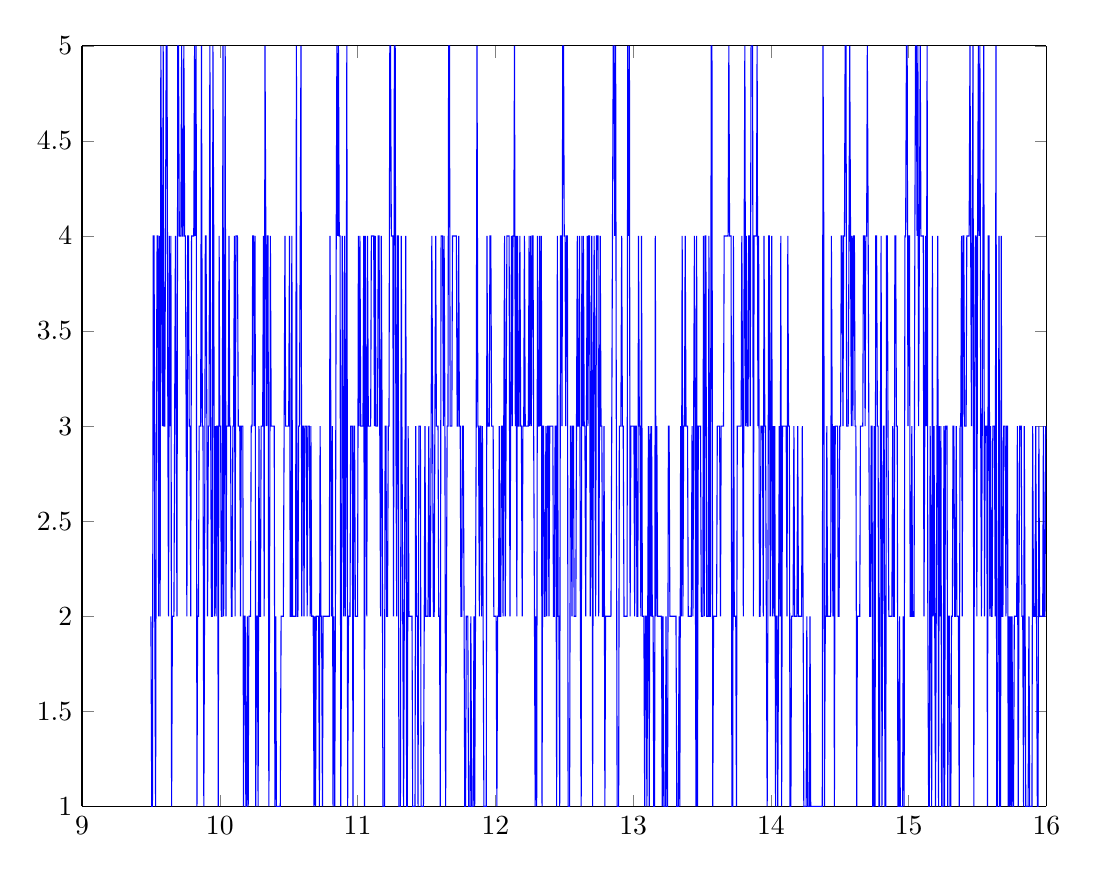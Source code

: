 % This file was created by matlab2tikz.
%
%The latest updates can be retrieved from
%  http://www.mathworks.com/matlabcentral/fileexchange/22022-matlab2tikz-matlab2tikz
%where you can also make suggestions and rate matlab2tikz.
%
\begin{tikzpicture}

\begin{axis}[%
width=4.822in,
height=3.803in,
at={(0.809in,0.513in)},
scale only axis,
separate axis lines,
every outer x axis line/.append style={black},
every x tick label/.append style={font=\color{black}},
xmin=9,
xmax=16,
every outer y axis line/.append style={black},
every y tick label/.append style={font=\color{black}},
ymin=1,
ymax=5,
axis background/.style={fill=white}
]
\addplot [color=blue,solid,forget plot]
  table[row sep=crcr]{%
9.5	2\\
9.506	1\\
9.511	1\\
9.517	4\\
9.523	4\\
9.528	2\\
9.534	1\\
9.539	3\\
9.545	4\\
9.55	4\\
9.556	2\\
9.561	4\\
9.567	2\\
9.572	5\\
9.578	4\\
9.584	3\\
9.589	5\\
9.595	3\\
9.6	3\\
9.606	4\\
9.611	5\\
9.617	5\\
9.623	3\\
9.628	2\\
9.634	4\\
9.639	3\\
9.645	4\\
9.65	1\\
9.656	2\\
9.661	2\\
9.667	2\\
9.672	3\\
9.678	4\\
9.684	3\\
9.689	2\\
9.695	5\\
9.7	5\\
9.706	4\\
9.711	4\\
9.717	4\\
9.723	5\\
9.728	4\\
9.734	4\\
9.739	5\\
9.745	4\\
9.75	4\\
9.756	3\\
9.761	2\\
9.767	4\\
9.773	4\\
9.778	3\\
9.784	3\\
9.789	2\\
9.795	4\\
9.8	4\\
9.806	4\\
9.811	4\\
9.817	5\\
9.822	4\\
9.828	5\\
9.834	1\\
9.839	2\\
9.845	2\\
9.85	3\\
9.856	3\\
9.861	3\\
9.867	5\\
9.873	3\\
9.878	3\\
9.884	1\\
9.889	2\\
9.895	4\\
9.9	4\\
9.906	3\\
9.911	2\\
9.917	3\\
9.922	3\\
9.928	5\\
9.934	3\\
9.939	2\\
9.945	2\\
9.95	5\\
9.956	4\\
9.961	2\\
9.967	3\\
9.973	2\\
9.978	3\\
9.984	3\\
9.989	1\\
9.995	4\\
10.0	3\\
10.006	3\\
10.011	2\\
10.017	2\\
10.023	5\\
10.028	2\\
10.034	3\\
10.039	5\\
10.045	2\\
10.05	3\\
10.056	3\\
10.061	3\\
10.067	4\\
10.072	3\\
10.078	3\\
10.084	2\\
10.089	2\\
10.095	3\\
10.1	3\\
10.106	4\\
10.111	2\\
10.117	4\\
10.123	4\\
10.128	4\\
10.134	3\\
10.139	3\\
10.145	3\\
10.15	2\\
10.156	3\\
10.161	3\\
10.167	3\\
10.172	1\\
10.178	2\\
10.184	2\\
10.189	1\\
10.195	1\\
10.2	2\\
10.206	1\\
10.211	2\\
10.217	2\\
10.223	2\\
10.228	3\\
10.234	3\\
10.239	4\\
10.245	4\\
10.25	3\\
10.256	4\\
10.261	1\\
10.267	2\\
10.273	2\\
10.278	1\\
10.284	3\\
10.289	2\\
10.295	2\\
10.3	3\\
10.306	3\\
10.311	3\\
10.317	4\\
10.322	2\\
10.328	5\\
10.334	4\\
10.339	3\\
10.345	4\\
10.35	4\\
10.356	1\\
10.361	2\\
10.367	4\\
10.373	3\\
10.378	3\\
10.384	3\\
10.389	3\\
10.395	3\\
10.4	1\\
10.406	2\\
10.411	1\\
10.417	1\\
10.422	1\\
10.428	1\\
10.434	1\\
10.439	1\\
10.445	2\\
10.45	2\\
10.456	2\\
10.461	2\\
10.467	3\\
10.473	4\\
10.478	3\\
10.484	3\\
10.489	3\\
10.495	3\\
10.5	3\\
10.506	4\\
10.511	2\\
10.517	2\\
10.523	4\\
10.528	2\\
10.534	2\\
10.539	2\\
10.545	2\\
10.55	2\\
10.556	5\\
10.561	2\\
10.567	2\\
10.572	3\\
10.578	3\\
10.584	4\\
10.589	5\\
10.595	2\\
10.6	3\\
10.606	3\\
10.611	2\\
10.617	3\\
10.623	3\\
10.628	3\\
10.634	2\\
10.639	3\\
10.645	3\\
10.65	3\\
10.656	2\\
10.661	3\\
10.667	2\\
10.672	2\\
10.678	2\\
10.684	1\\
10.689	2\\
10.695	1\\
10.7	2\\
10.706	2\\
10.711	2\\
10.717	2\\
10.723	1\\
10.728	3\\
10.734	2\\
10.739	2\\
10.745	1\\
10.75	2\\
10.756	2\\
10.761	2\\
10.767	2\\
10.773	2\\
10.778	2\\
10.784	2\\
10.789	2\\
10.795	2\\
10.8	4\\
10.806	3\\
10.811	2\\
10.817	3\\
10.822	1\\
10.828	2\\
10.834	1\\
10.839	2\\
10.845	4\\
10.85	5\\
10.856	4\\
10.861	5\\
10.867	4\\
10.873	4\\
10.878	1\\
10.884	2\\
10.889	4\\
10.895	3\\
10.9	2\\
10.906	4\\
10.911	2\\
10.917	3\\
10.922	5\\
10.928	1\\
10.934	2\\
10.939	2\\
10.945	2\\
10.95	3\\
10.956	3\\
10.961	3\\
10.967	1\\
10.973	3\\
10.978	3\\
10.984	2\\
10.989	2\\
10.995	2\\
11.0	2\\
11.006	4\\
11.011	3\\
11.017	4\\
11.023	3\\
11.028	3\\
11.034	3\\
11.039	3\\
11.045	4\\
11.05	1\\
11.056	4\\
11.061	3\\
11.067	2\\
11.072	4\\
11.078	3\\
11.084	3\\
11.089	3\\
11.095	3\\
11.1	4\\
11.106	4\\
11.111	4\\
11.117	4\\
11.123	3\\
11.128	4\\
11.134	3\\
11.139	3\\
11.145	3\\
11.15	4\\
11.156	4\\
11.161	3\\
11.167	2\\
11.172	4\\
11.178	3\\
11.184	1\\
11.189	1\\
11.195	1\\
11.2	3\\
11.206	3\\
11.211	2\\
11.217	2\\
11.223	3\\
11.228	3\\
11.234	5\\
11.239	5\\
11.245	4\\
11.25	4\\
11.256	4\\
11.261	2\\
11.267	5\\
11.273	5\\
11.278	3\\
11.284	2\\
11.289	4\\
11.295	4\\
11.3	1\\
11.306	1\\
11.311	1\\
11.317	4\\
11.322	3\\
11.328	2\\
11.334	1\\
11.339	2\\
11.345	3\\
11.35	4\\
11.356	1\\
11.361	1\\
11.367	3\\
11.373	2\\
11.378	2\\
11.384	2\\
11.389	2\\
11.395	2\\
11.4	1\\
11.406	1\\
11.411	1\\
11.417	1\\
11.422	3\\
11.428	2\\
11.434	2\\
11.439	1\\
11.445	3\\
11.45	3\\
11.456	3\\
11.461	1\\
11.467	1\\
11.473	1\\
11.478	1\\
11.484	2\\
11.489	3\\
11.495	2\\
11.5	2\\
11.506	2\\
11.511	2\\
11.517	3\\
11.523	2\\
11.528	2\\
11.534	3\\
11.539	4\\
11.545	3\\
11.55	2\\
11.556	2\\
11.561	3\\
11.567	4\\
11.572	3\\
11.578	3\\
11.584	3\\
11.589	2\\
11.595	2\\
11.6	1\\
11.606	4\\
11.611	4\\
11.617	4\\
11.623	3\\
11.628	4\\
11.634	3\\
11.639	1\\
11.645	2\\
11.65	3\\
11.656	3\\
11.661	5\\
11.667	5\\
11.672	3\\
11.678	3\\
11.684	3\\
11.689	4\\
11.695	4\\
11.7	4\\
11.706	4\\
11.711	4\\
11.717	4\\
11.723	3\\
11.728	3\\
11.734	4\\
11.739	3\\
11.745	3\\
11.75	2\\
11.756	2\\
11.761	3\\
11.767	3\\
11.773	2\\
11.778	1\\
11.784	1\\
11.789	2\\
11.795	2\\
11.8	2\\
11.806	1\\
11.811	1\\
11.817	1\\
11.822	2\\
11.828	1\\
11.834	1\\
11.839	1\\
11.845	2\\
11.85	1\\
11.856	2\\
11.861	3\\
11.867	5\\
11.873	3\\
11.878	3\\
11.884	2\\
11.889	3\\
11.895	3\\
11.9	2\\
11.906	3\\
11.911	2\\
11.917	1\\
11.922	1\\
11.928	1\\
11.934	1\\
11.939	4\\
11.945	3\\
11.95	3\\
11.956	3\\
11.961	4\\
11.967	4\\
11.973	3\\
11.978	3\\
11.984	3\\
11.989	2\\
11.995	2\\
12.0	2\\
12.006	2\\
12.011	1\\
12.017	2\\
12.023	2\\
12.028	3\\
12.034	2\\
12.039	2\\
12.045	3\\
12.05	3\\
12.056	2\\
12.061	3\\
12.067	4\\
12.072	2\\
12.078	3\\
12.084	4\\
12.089	4\\
12.095	4\\
12.1	4\\
12.106	2\\
12.111	3\\
12.117	4\\
12.123	3\\
12.128	4\\
12.134	4\\
12.139	5\\
12.145	3\\
12.15	4\\
12.156	2\\
12.161	4\\
12.167	3\\
12.172	3\\
12.178	4\\
12.184	3\\
12.189	3\\
12.195	2\\
12.2	3\\
12.206	3\\
12.211	4\\
12.217	3\\
12.223	3\\
12.228	3\\
12.234	3\\
12.239	3\\
12.245	4\\
12.25	3\\
12.256	4\\
12.261	3\\
12.267	4\\
12.273	4\\
12.278	3\\
12.284	2\\
12.289	1\\
12.295	2\\
12.3	1\\
12.306	4\\
12.311	3\\
12.317	3\\
12.322	4\\
12.328	3\\
12.334	4\\
12.339	1\\
12.345	3\\
12.35	3\\
12.356	2\\
12.361	2\\
12.367	3\\
12.373	2\\
12.378	3\\
12.384	3\\
12.389	2\\
12.395	3\\
12.4	3\\
12.406	3\\
12.411	3\\
12.417	3\\
12.422	2\\
12.428	2\\
12.434	3\\
12.439	3\\
12.445	1\\
12.45	4\\
12.456	2\\
12.461	2\\
12.467	1\\
12.473	4\\
12.478	4\\
12.484	3\\
12.489	5\\
12.495	5\\
12.5	4\\
12.506	4\\
12.511	3\\
12.517	4\\
12.523	4\\
12.528	1\\
12.534	1\\
12.539	1\\
12.545	3\\
12.55	3\\
12.556	2\\
12.561	3\\
12.567	3\\
12.572	2\\
12.578	2\\
12.584	2\\
12.589	3\\
12.595	4\\
12.6	3\\
12.606	3\\
12.611	4\\
12.617	2\\
12.623	1\\
12.628	4\\
12.634	3\\
12.639	4\\
12.645	3\\
12.65	3\\
12.656	2\\
12.661	3\\
12.667	4\\
12.672	3\\
12.678	4\\
12.684	4\\
12.689	2\\
12.695	3\\
12.7	4\\
12.706	1\\
12.711	3\\
12.717	4\\
12.723	3\\
12.728	2\\
12.734	4\\
12.739	4\\
12.745	4\\
12.75	2\\
12.756	3\\
12.761	4\\
12.767	3\\
12.773	3\\
12.778	2\\
12.784	2\\
12.789	3\\
12.795	1\\
12.8	2\\
12.806	2\\
12.811	2\\
12.817	2\\
12.822	2\\
12.828	2\\
12.834	2\\
12.839	2\\
12.845	3\\
12.85	4\\
12.856	5\\
12.861	5\\
12.867	4\\
12.873	5\\
12.878	3\\
12.884	1\\
12.889	1\\
12.895	1\\
12.9	3\\
12.906	3\\
12.911	3\\
12.917	4\\
12.922	3\\
12.928	3\\
12.934	2\\
12.939	2\\
12.945	2\\
12.95	2\\
12.956	2\\
12.961	5\\
12.967	4\\
12.973	5\\
12.978	2\\
12.984	3\\
12.989	3\\
12.995	3\\
13.0	3\\
13.006	3\\
13.011	2\\
13.017	3\\
13.023	3\\
13.028	2\\
13.034	2\\
13.039	4\\
13.045	3\\
13.05	3\\
13.056	2\\
13.061	4\\
13.067	2\\
13.072	2\\
13.078	2\\
13.084	1\\
13.089	2\\
13.095	2\\
13.1	1\\
13.106	2\\
13.111	3\\
13.117	1\\
13.123	3\\
13.128	2\\
13.134	3\\
13.139	2\\
13.145	2\\
13.15	1\\
13.156	1\\
13.161	4\\
13.167	2\\
13.172	3\\
13.178	2\\
13.184	2\\
13.189	2\\
13.195	2\\
13.2	2\\
13.206	2\\
13.211	1\\
13.217	2\\
13.223	1\\
13.228	1\\
13.234	1\\
13.239	2\\
13.245	1\\
13.25	1\\
13.256	3\\
13.261	3\\
13.267	2\\
13.273	2\\
13.278	2\\
13.284	2\\
13.289	2\\
13.295	2\\
13.3	2\\
13.306	2\\
13.311	2\\
13.317	1\\
13.322	1\\
13.328	1\\
13.334	2\\
13.339	1\\
13.345	3\\
13.35	2\\
13.356	4\\
13.361	2\\
13.367	3\\
13.373	3\\
13.378	4\\
13.384	3\\
13.389	3\\
13.395	3\\
13.4	2\\
13.406	2\\
13.411	2\\
13.417	2\\
13.422	2\\
13.428	3\\
13.434	2\\
13.439	3\\
13.445	4\\
13.45	3\\
13.456	1\\
13.461	4\\
13.467	1\\
13.473	3\\
13.478	3\\
13.484	3\\
13.489	3\\
13.495	2\\
13.5	2\\
13.506	2\\
13.511	4\\
13.517	2\\
13.523	4\\
13.528	4\\
13.534	2\\
13.539	2\\
13.545	2\\
13.55	4\\
13.556	2\\
13.561	2\\
13.567	5\\
13.572	5\\
13.578	1\\
13.584	2\\
13.589	2\\
13.595	2\\
13.6	2\\
13.606	2\\
13.611	3\\
13.617	3\\
13.623	3\\
13.628	3\\
13.634	2\\
13.639	3\\
13.645	3\\
13.65	3\\
13.656	3\\
13.661	4\\
13.667	4\\
13.672	4\\
13.678	4\\
13.684	4\\
13.689	4\\
13.695	5\\
13.7	4\\
13.706	4\\
13.711	4\\
13.717	1\\
13.723	1\\
13.728	4\\
13.734	2\\
13.739	2\\
13.745	2\\
13.75	1\\
13.756	3\\
13.761	3\\
13.767	3\\
13.773	3\\
13.778	3\\
13.784	3\\
13.789	4\\
13.795	3\\
13.8	2\\
13.806	4\\
13.811	5\\
13.817	3\\
13.822	4\\
13.828	3\\
13.834	3\\
13.839	4\\
13.845	4\\
13.85	3\\
13.856	5\\
13.861	5\\
13.867	5\\
13.873	2\\
13.878	4\\
13.884	4\\
13.889	4\\
13.895	4\\
13.9	5\\
13.906	3\\
13.911	4\\
13.917	2\\
13.922	2\\
13.928	3\\
13.934	3\\
13.939	3\\
13.945	2\\
13.95	4\\
13.956	3\\
13.961	3\\
13.967	2\\
13.973	1\\
13.978	2\\
13.984	4\\
13.989	4\\
13.995	2\\
14.0	3\\
14.006	4\\
14.011	2\\
14.017	3\\
14.023	2\\
14.028	3\\
14.034	1\\
14.039	2\\
14.045	2\\
14.05	1\\
14.056	2\\
14.061	3\\
14.067	2\\
14.072	4\\
14.078	1\\
14.084	3\\
14.089	3\\
14.095	3\\
14.1	3\\
14.106	3\\
14.111	3\\
14.117	2\\
14.123	4\\
14.128	3\\
14.134	3\\
14.139	1\\
14.145	1\\
14.15	2\\
14.156	2\\
14.161	2\\
14.167	3\\
14.172	2\\
14.178	2\\
14.184	2\\
14.189	2\\
14.195	3\\
14.2	2\\
14.206	2\\
14.211	2\\
14.217	2\\
14.223	2\\
14.228	3\\
14.234	2\\
14.239	1\\
14.245	1\\
14.25	1\\
14.256	1\\
14.261	2\\
14.267	1\\
14.273	1\\
14.278	1\\
14.284	2\\
14.289	1\\
14.295	1\\
14.3	1\\
14.306	1\\
14.311	1\\
14.317	1\\
14.322	1\\
14.328	1\\
14.334	1\\
14.339	1\\
14.345	1\\
14.35	1\\
14.356	1\\
14.361	1\\
14.367	1\\
14.373	1\\
14.378	5\\
14.384	4\\
14.389	1\\
14.395	2\\
14.4	2\\
14.406	3\\
14.411	2\\
14.417	2\\
14.422	2\\
14.428	2\\
14.434	2\\
14.439	4\\
14.445	3\\
14.45	2\\
14.456	3\\
14.461	1\\
14.467	3\\
14.473	3\\
14.478	3\\
14.484	3\\
14.489	2\\
14.495	2\\
14.5	3\\
14.506	3\\
14.511	4\\
14.517	4\\
14.523	3\\
14.528	4\\
14.534	4\\
14.539	5\\
14.545	5\\
14.55	3\\
14.556	3\\
14.561	3\\
14.567	4\\
14.572	5\\
14.578	4\\
14.584	3\\
14.589	4\\
14.595	3\\
14.6	4\\
14.606	4\\
14.611	3\\
14.617	3\\
14.623	1\\
14.628	2\\
14.634	2\\
14.639	2\\
14.645	2\\
14.65	3\\
14.656	3\\
14.661	3\\
14.667	3\\
14.672	4\\
14.678	4\\
14.684	3\\
14.689	4\\
14.695	4\\
14.7	5\\
14.706	4\\
14.711	3\\
14.717	2\\
14.723	2\\
14.728	3\\
14.734	3\\
14.739	1\\
14.745	1\\
14.75	3\\
14.756	1\\
14.761	4\\
14.767	4\\
14.773	3\\
14.778	3\\
14.784	1\\
14.789	1\\
14.795	3\\
14.8	4\\
14.806	1\\
14.811	2\\
14.817	3\\
14.822	3\\
14.828	1\\
14.834	1\\
14.839	4\\
14.845	4\\
14.85	3\\
14.856	2\\
14.861	2\\
14.867	2\\
14.873	2\\
14.878	2\\
14.884	3\\
14.889	2\\
14.895	2\\
14.9	4\\
14.906	4\\
14.911	3\\
14.917	3\\
14.922	1\\
14.928	1\\
14.934	2\\
14.939	1\\
14.945	1\\
14.95	1\\
14.956	1\\
14.961	2\\
14.967	1\\
14.973	4\\
14.978	4\\
14.984	5\\
14.989	5\\
14.995	3\\
15.0	4\\
15.006	4\\
15.011	2\\
15.017	2\\
15.023	3\\
15.028	2\\
15.034	2\\
15.039	2\\
15.045	4\\
15.05	5\\
15.056	5\\
15.061	4\\
15.067	5\\
15.072	3\\
15.078	4\\
15.084	5\\
15.089	4\\
15.095	4\\
15.1	4\\
15.106	4\\
15.111	2\\
15.117	3\\
15.123	4\\
15.128	3\\
15.134	5\\
15.139	2\\
15.145	1\\
15.15	1\\
15.156	3\\
15.161	2\\
15.167	1\\
15.172	4\\
15.178	2\\
15.184	3\\
15.189	2\\
15.195	1\\
15.2	2\\
15.206	3\\
15.211	4\\
15.217	1\\
15.223	3\\
15.228	2\\
15.234	3\\
15.239	1\\
15.245	1\\
15.25	1\\
15.256	3\\
15.261	1\\
15.267	3\\
15.273	3\\
15.278	3\\
15.284	1\\
15.289	2\\
15.295	2\\
15.3	1\\
15.306	1\\
15.311	2\\
15.317	2\\
15.322	3\\
15.328	3\\
15.334	2\\
15.339	2\\
15.345	3\\
15.35	2\\
15.356	2\\
15.361	2\\
15.367	1\\
15.373	3\\
15.378	3\\
15.384	4\\
15.389	2\\
15.395	4\\
15.4	4\\
15.406	3\\
15.411	3\\
15.417	3\\
15.422	4\\
15.428	4\\
15.434	4\\
15.439	4\\
15.445	5\\
15.45	4\\
15.456	3\\
15.461	4\\
15.467	5\\
15.473	1\\
15.478	3\\
15.484	4\\
15.489	4\\
15.495	2\\
15.5	4\\
15.506	5\\
15.511	4\\
15.517	5\\
15.523	3\\
15.528	2\\
15.534	3\\
15.539	4\\
15.545	5\\
15.55	2\\
15.556	3\\
15.561	3\\
15.567	3\\
15.572	1\\
15.578	4\\
15.584	4\\
15.589	2\\
15.595	3\\
15.6	2\\
15.606	2\\
15.611	3\\
15.617	3\\
15.623	3\\
15.628	2\\
15.634	5\\
15.639	1\\
15.645	1\\
15.65	2\\
15.656	4\\
15.661	1\\
15.667	1\\
15.672	4\\
15.678	2\\
15.684	2\\
15.689	3\\
15.695	3\\
15.7	3\\
15.706	2\\
15.711	3\\
15.717	3\\
15.723	1\\
15.728	2\\
15.734	1\\
15.739	2\\
15.745	1\\
15.75	2\\
15.756	1\\
15.761	1\\
15.767	2\\
15.773	2\\
15.778	2\\
15.784	2\\
15.789	3\\
15.795	1\\
15.8	2\\
15.806	3\\
15.811	3\\
15.817	3\\
15.822	2\\
15.828	2\\
15.834	1\\
15.839	3\\
15.845	2\\
15.85	1\\
15.856	1\\
15.861	1\\
15.867	1\\
15.873	2\\
15.878	1\\
15.884	1\\
15.889	1\\
15.895	1\\
15.9	3\\
15.906	2\\
15.911	2\\
15.917	2\\
15.922	3\\
15.928	2\\
15.934	1\\
15.939	1\\
15.945	3\\
15.95	2\\
15.956	2\\
15.961	2\\
15.967	2\\
15.973	2\\
15.978	3\\
15.984	2\\
15.989	2\\
15.995	3\\
};
\end{axis}
\end{tikzpicture}%
